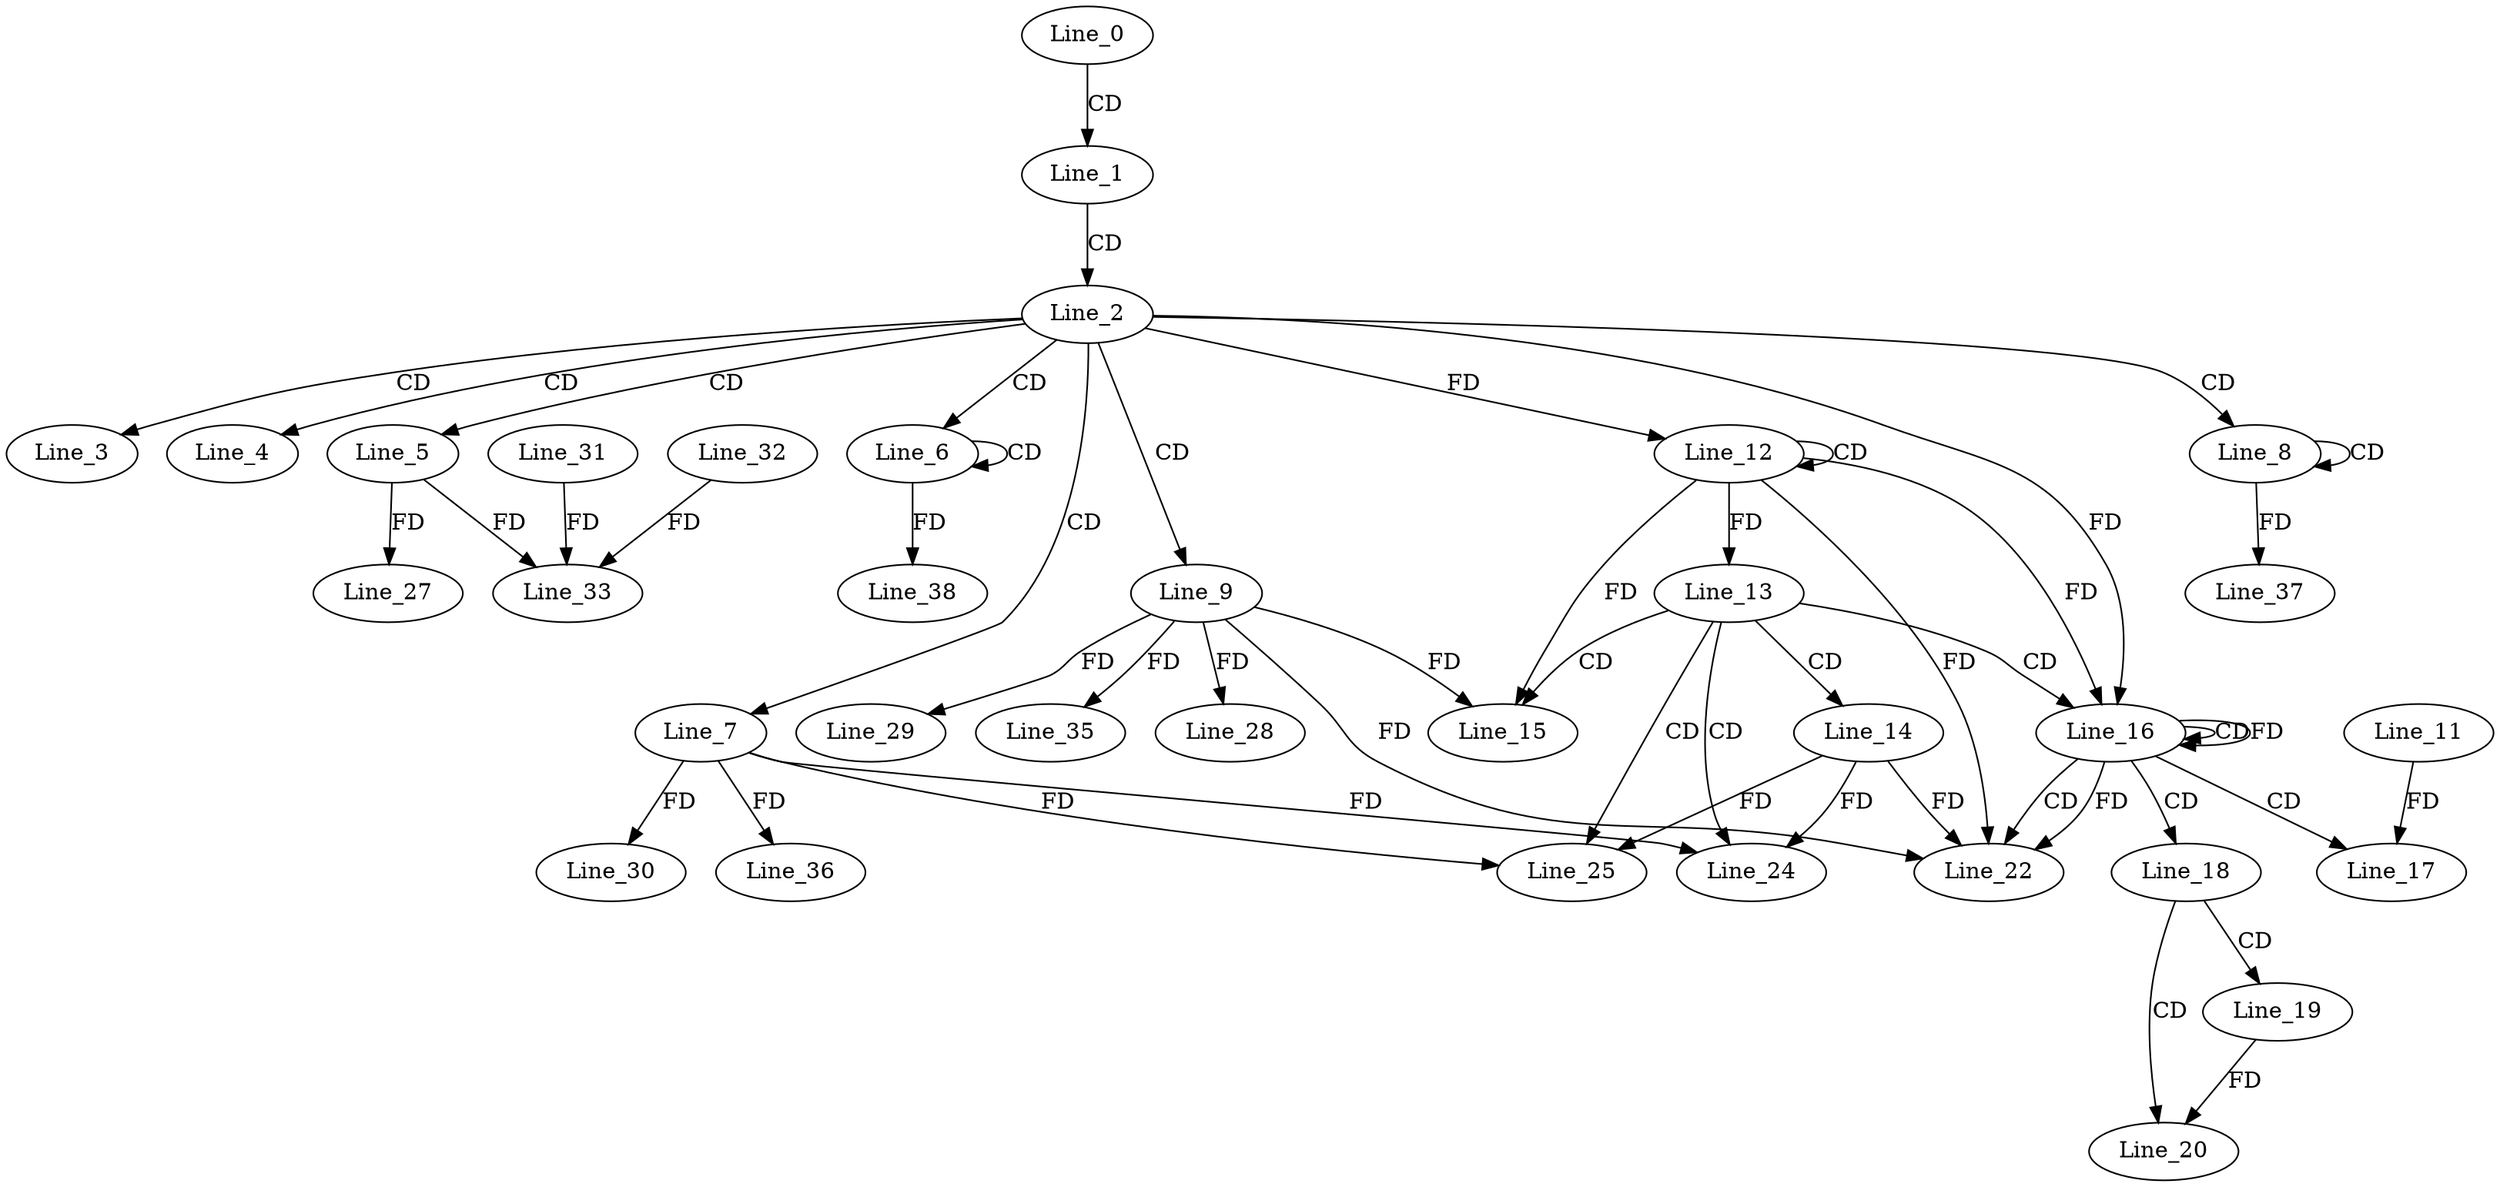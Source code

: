 digraph G {
  Line_0;
  Line_1;
  Line_2;
  Line_3;
  Line_4;
  Line_5;
  Line_6;
  Line_6;
  Line_7;
  Line_8;
  Line_8;
  Line_9;
  Line_12;
  Line_12;
  Line_13;
  Line_14;
  Line_15;
  Line_16;
  Line_16;
  Line_16;
  Line_17;
  Line_11;
  Line_18;
  Line_19;
  Line_20;
  Line_22;
  Line_24;
  Line_25;
  Line_27;
  Line_28;
  Line_29;
  Line_30;
  Line_33;
  Line_31;
  Line_32;
  Line_35;
  Line_36;
  Line_37;
  Line_38;
  Line_0 -> Line_1 [ label="CD" ];
  Line_1 -> Line_2 [ label="CD" ];
  Line_2 -> Line_3 [ label="CD" ];
  Line_2 -> Line_4 [ label="CD" ];
  Line_2 -> Line_5 [ label="CD" ];
  Line_2 -> Line_6 [ label="CD" ];
  Line_6 -> Line_6 [ label="CD" ];
  Line_2 -> Line_7 [ label="CD" ];
  Line_2 -> Line_8 [ label="CD" ];
  Line_8 -> Line_8 [ label="CD" ];
  Line_2 -> Line_9 [ label="CD" ];
  Line_12 -> Line_12 [ label="CD" ];
  Line_2 -> Line_12 [ label="FD" ];
  Line_12 -> Line_13 [ label="FD" ];
  Line_13 -> Line_14 [ label="CD" ];
  Line_13 -> Line_15 [ label="CD" ];
  Line_9 -> Line_15 [ label="FD" ];
  Line_12 -> Line_15 [ label="FD" ];
  Line_13 -> Line_16 [ label="CD" ];
  Line_16 -> Line_16 [ label="CD" ];
  Line_16 -> Line_16 [ label="FD" ];
  Line_12 -> Line_16 [ label="FD" ];
  Line_2 -> Line_16 [ label="FD" ];
  Line_16 -> Line_17 [ label="CD" ];
  Line_11 -> Line_17 [ label="FD" ];
  Line_16 -> Line_18 [ label="CD" ];
  Line_18 -> Line_19 [ label="CD" ];
  Line_18 -> Line_20 [ label="CD" ];
  Line_19 -> Line_20 [ label="FD" ];
  Line_16 -> Line_22 [ label="CD" ];
  Line_9 -> Line_22 [ label="FD" ];
  Line_16 -> Line_22 [ label="FD" ];
  Line_12 -> Line_22 [ label="FD" ];
  Line_14 -> Line_22 [ label="FD" ];
  Line_13 -> Line_24 [ label="CD" ];
  Line_7 -> Line_24 [ label="FD" ];
  Line_14 -> Line_24 [ label="FD" ];
  Line_13 -> Line_25 [ label="CD" ];
  Line_7 -> Line_25 [ label="FD" ];
  Line_14 -> Line_25 [ label="FD" ];
  Line_5 -> Line_27 [ label="FD" ];
  Line_9 -> Line_28 [ label="FD" ];
  Line_9 -> Line_29 [ label="FD" ];
  Line_7 -> Line_30 [ label="FD" ];
  Line_5 -> Line_33 [ label="FD" ];
  Line_31 -> Line_33 [ label="FD" ];
  Line_32 -> Line_33 [ label="FD" ];
  Line_9 -> Line_35 [ label="FD" ];
  Line_7 -> Line_36 [ label="FD" ];
  Line_8 -> Line_37 [ label="FD" ];
  Line_6 -> Line_38 [ label="FD" ];
}
